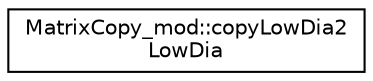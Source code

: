 digraph "Graphical Class Hierarchy"
{
 // LATEX_PDF_SIZE
  edge [fontname="Helvetica",fontsize="10",labelfontname="Helvetica",labelfontsize="10"];
  node [fontname="Helvetica",fontsize="10",shape=record];
  rankdir="LR";
  Node0 [label="MatrixCopy_mod::copyLowDia2\lLowDia",height=0.2,width=0.4,color="black", fillcolor="white", style="filled",URL="$interfaceMatrixCopy__mod_1_1copyLowDia2LowDia.html",tooltip="Copy the lower-triangle and diagonals of the input from square matrix to the lower-triangle and diago..."];
}
